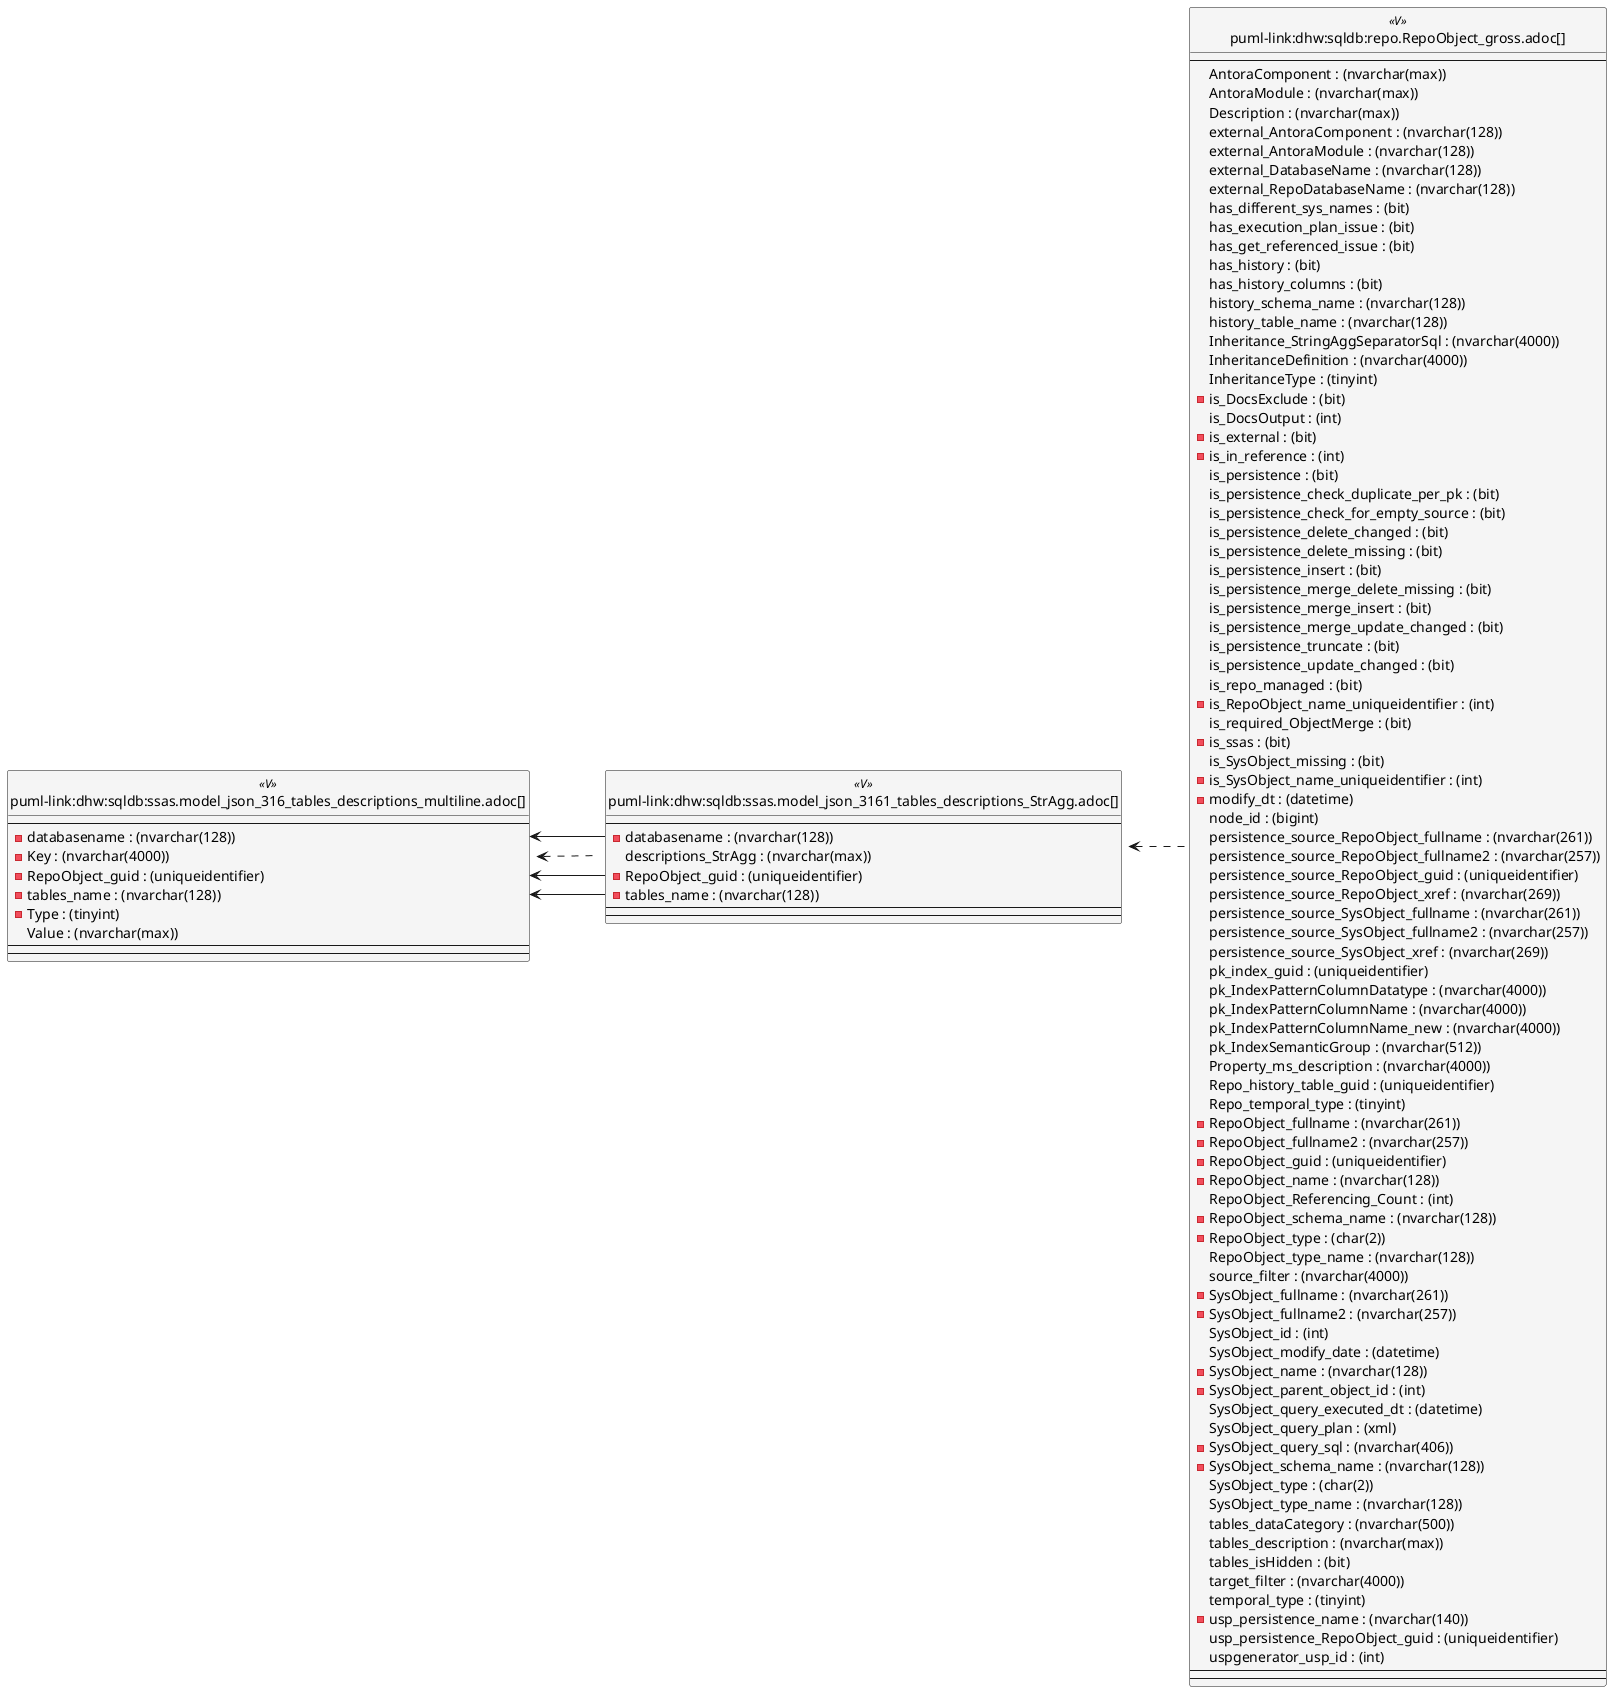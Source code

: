 @startuml
left to right direction
'top to bottom direction
hide circle
'avoide "." issues:
set namespaceSeparator none


skinparam class {
  BackgroundColor White
  BackgroundColor<<FN>> Yellow
  BackgroundColor<<FS>> Yellow
  BackgroundColor<<FT>> LightGray
  BackgroundColor<<IF>> Yellow
  BackgroundColor<<IS>> Yellow
  BackgroundColor<<P>> Aqua
  BackgroundColor<<PC>> Aqua
  BackgroundColor<<SN>> Yellow
  BackgroundColor<<SO>> SlateBlue
  BackgroundColor<<TF>> LightGray
  BackgroundColor<<TR>> Tomato
  BackgroundColor<<U>> White
  BackgroundColor<<V>> WhiteSmoke
  BackgroundColor<<X>> Aqua
  BackgroundColor<<external>> AliceBlue
}


entity "puml-link:dhw:sqldb:repo.RepoObject_gross.adoc[]" as repo.RepoObject_gross << V >> {
  --
  AntoraComponent : (nvarchar(max))
  AntoraModule : (nvarchar(max))
  Description : (nvarchar(max))
  external_AntoraComponent : (nvarchar(128))
  external_AntoraModule : (nvarchar(128))
  external_DatabaseName : (nvarchar(128))
  external_RepoDatabaseName : (nvarchar(128))
  has_different_sys_names : (bit)
  has_execution_plan_issue : (bit)
  has_get_referenced_issue : (bit)
  has_history : (bit)
  has_history_columns : (bit)
  history_schema_name : (nvarchar(128))
  history_table_name : (nvarchar(128))
  Inheritance_StringAggSeparatorSql : (nvarchar(4000))
  InheritanceDefinition : (nvarchar(4000))
  InheritanceType : (tinyint)
  - is_DocsExclude : (bit)
  is_DocsOutput : (int)
  - is_external : (bit)
  - is_in_reference : (int)
  is_persistence : (bit)
  is_persistence_check_duplicate_per_pk : (bit)
  is_persistence_check_for_empty_source : (bit)
  is_persistence_delete_changed : (bit)
  is_persistence_delete_missing : (bit)
  is_persistence_insert : (bit)
  is_persistence_merge_delete_missing : (bit)
  is_persistence_merge_insert : (bit)
  is_persistence_merge_update_changed : (bit)
  is_persistence_truncate : (bit)
  is_persistence_update_changed : (bit)
  is_repo_managed : (bit)
  - is_RepoObject_name_uniqueidentifier : (int)
  is_required_ObjectMerge : (bit)
  - is_ssas : (bit)
  is_SysObject_missing : (bit)
  - is_SysObject_name_uniqueidentifier : (int)
  - modify_dt : (datetime)
  node_id : (bigint)
  persistence_source_RepoObject_fullname : (nvarchar(261))
  persistence_source_RepoObject_fullname2 : (nvarchar(257))
  persistence_source_RepoObject_guid : (uniqueidentifier)
  persistence_source_RepoObject_xref : (nvarchar(269))
  persistence_source_SysObject_fullname : (nvarchar(261))
  persistence_source_SysObject_fullname2 : (nvarchar(257))
  persistence_source_SysObject_xref : (nvarchar(269))
  pk_index_guid : (uniqueidentifier)
  pk_IndexPatternColumnDatatype : (nvarchar(4000))
  pk_IndexPatternColumnName : (nvarchar(4000))
  pk_IndexPatternColumnName_new : (nvarchar(4000))
  pk_IndexSemanticGroup : (nvarchar(512))
  Property_ms_description : (nvarchar(4000))
  Repo_history_table_guid : (uniqueidentifier)
  Repo_temporal_type : (tinyint)
  - RepoObject_fullname : (nvarchar(261))
  - RepoObject_fullname2 : (nvarchar(257))
  - RepoObject_guid : (uniqueidentifier)
  - RepoObject_name : (nvarchar(128))
  RepoObject_Referencing_Count : (int)
  - RepoObject_schema_name : (nvarchar(128))
  - RepoObject_type : (char(2))
  RepoObject_type_name : (nvarchar(128))
  source_filter : (nvarchar(4000))
  - SysObject_fullname : (nvarchar(261))
  - SysObject_fullname2 : (nvarchar(257))
  SysObject_id : (int)
  SysObject_modify_date : (datetime)
  - SysObject_name : (nvarchar(128))
  - SysObject_parent_object_id : (int)
  SysObject_query_executed_dt : (datetime)
  SysObject_query_plan : (xml)
  - SysObject_query_sql : (nvarchar(406))
  - SysObject_schema_name : (nvarchar(128))
  SysObject_type : (char(2))
  SysObject_type_name : (nvarchar(128))
  tables_dataCategory : (nvarchar(500))
  tables_description : (nvarchar(max))
  tables_isHidden : (bit)
  target_filter : (nvarchar(4000))
  temporal_type : (tinyint)
  - usp_persistence_name : (nvarchar(140))
  usp_persistence_RepoObject_guid : (uniqueidentifier)
  uspgenerator_usp_id : (int)
  --
  --
}

entity "puml-link:dhw:sqldb:ssas.model_json_316_tables_descriptions_multiline.adoc[]" as ssas.model_json_316_tables_descriptions_multiline << V >> {
  --
  - databasename : (nvarchar(128))
  - Key : (nvarchar(4000))
  - RepoObject_guid : (uniqueidentifier)
  - tables_name : (nvarchar(128))
  - Type : (tinyint)
  Value : (nvarchar(max))
  --
  --
}

entity "puml-link:dhw:sqldb:ssas.model_json_3161_tables_descriptions_StrAgg.adoc[]" as ssas.model_json_3161_tables_descriptions_StrAgg << V >> {
  --
  - databasename : (nvarchar(128))
  descriptions_StrAgg : (nvarchar(max))
  - RepoObject_guid : (uniqueidentifier)
  - tables_name : (nvarchar(128))
  --
  --
}

ssas.model_json_316_tables_descriptions_multiline <.. ssas.model_json_3161_tables_descriptions_StrAgg
ssas.model_json_3161_tables_descriptions_StrAgg <.. repo.RepoObject_gross
"ssas.model_json_316_tables_descriptions_multiline::databasename" <-- "ssas.model_json_3161_tables_descriptions_StrAgg::databasename"
"ssas.model_json_316_tables_descriptions_multiline::RepoObject_guid" <-- "ssas.model_json_3161_tables_descriptions_StrAgg::RepoObject_guid"
"ssas.model_json_316_tables_descriptions_multiline::tables_name" <-- "ssas.model_json_3161_tables_descriptions_StrAgg::tables_name"
@enduml

